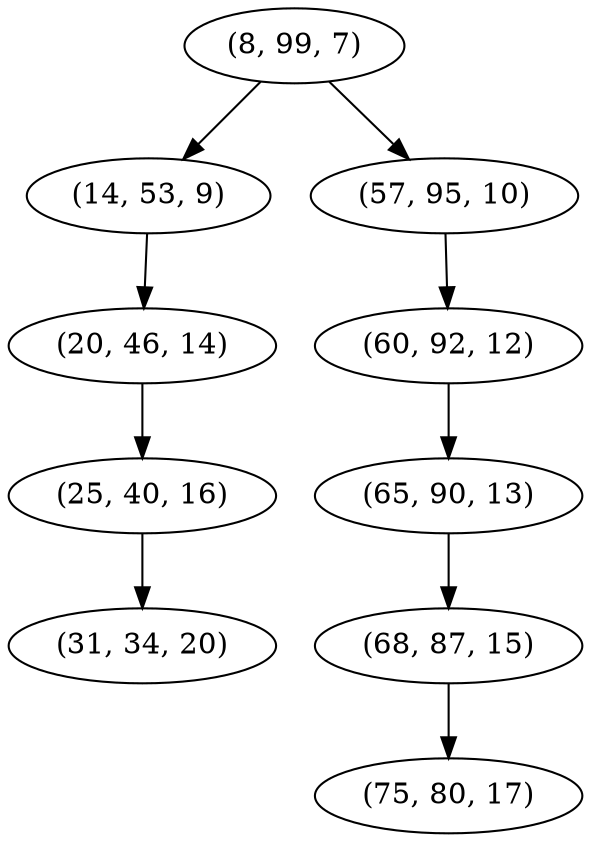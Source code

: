 digraph tree {
    "(8, 99, 7)";
    "(14, 53, 9)";
    "(20, 46, 14)";
    "(25, 40, 16)";
    "(31, 34, 20)";
    "(57, 95, 10)";
    "(60, 92, 12)";
    "(65, 90, 13)";
    "(68, 87, 15)";
    "(75, 80, 17)";
    "(8, 99, 7)" -> "(14, 53, 9)";
    "(8, 99, 7)" -> "(57, 95, 10)";
    "(14, 53, 9)" -> "(20, 46, 14)";
    "(20, 46, 14)" -> "(25, 40, 16)";
    "(25, 40, 16)" -> "(31, 34, 20)";
    "(57, 95, 10)" -> "(60, 92, 12)";
    "(60, 92, 12)" -> "(65, 90, 13)";
    "(65, 90, 13)" -> "(68, 87, 15)";
    "(68, 87, 15)" -> "(75, 80, 17)";
}
